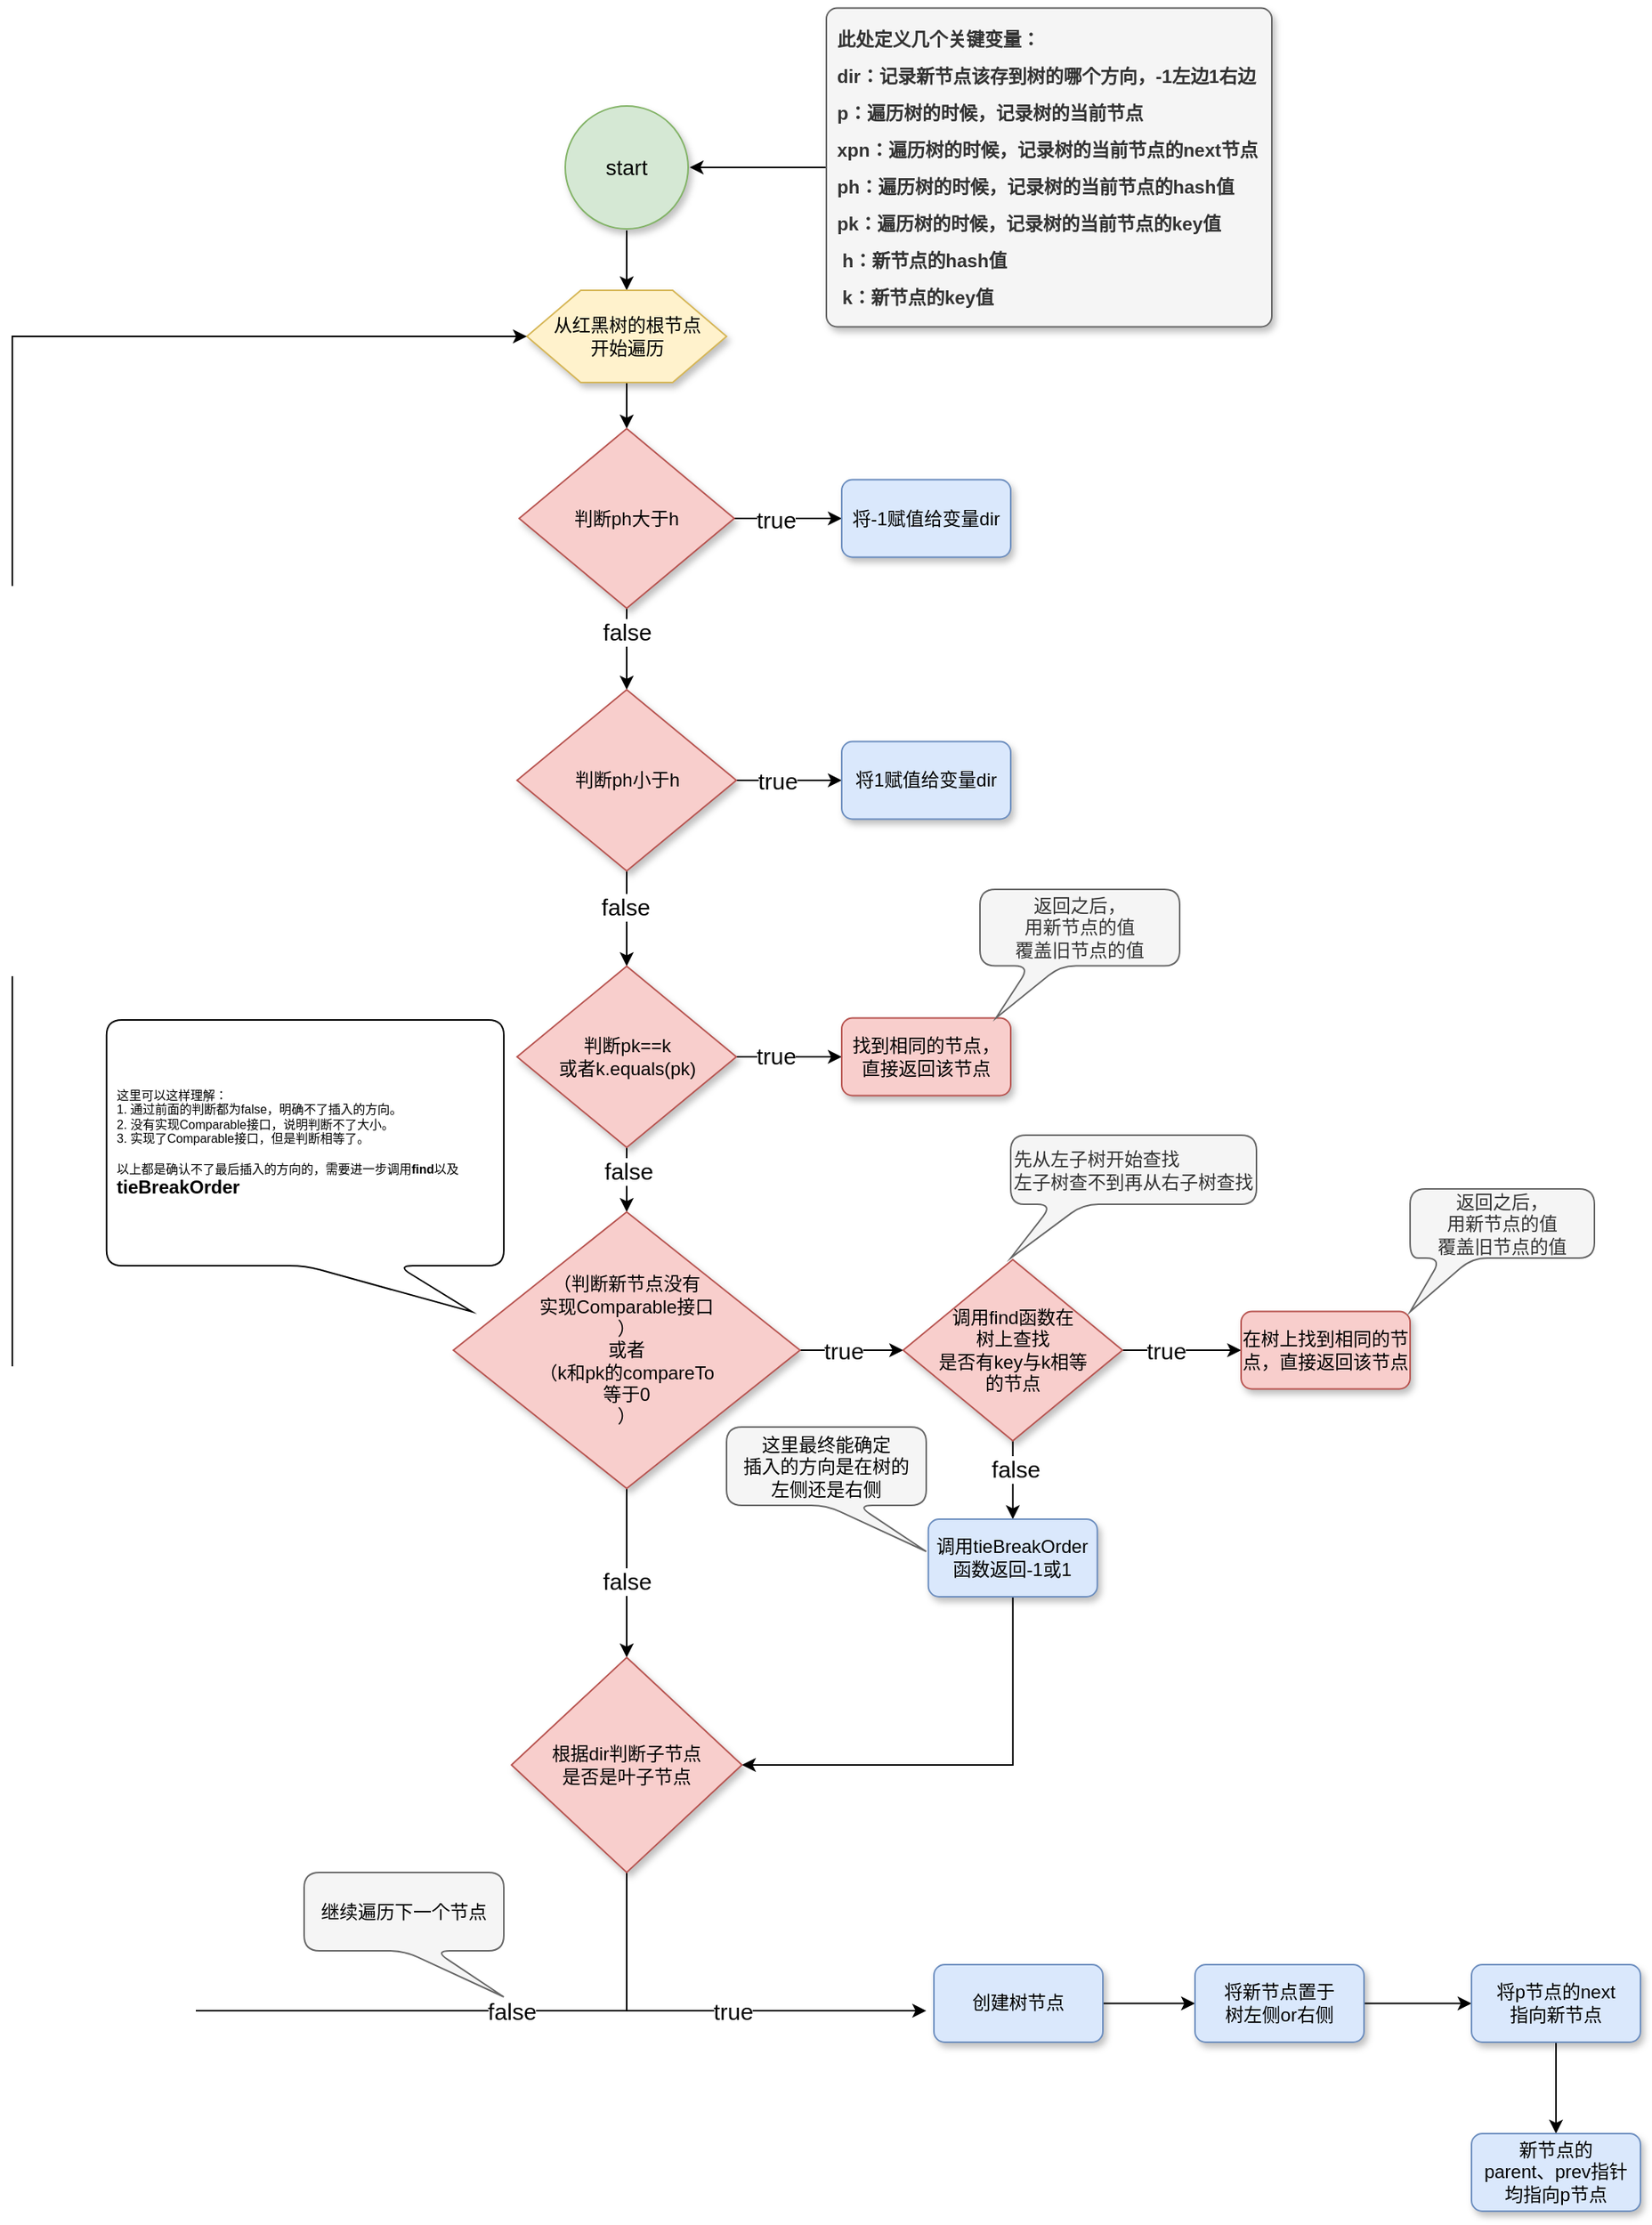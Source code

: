<mxfile version="18.1.2" type="github" pages="2">
  <diagram id="zdUhX8Ku0VIpOmGv64NR" name="第 1 页">
    <mxGraphModel dx="1422" dy="1162" grid="1" gridSize="10" guides="1" tooltips="1" connect="1" arrows="1" fold="1" page="0" pageScale="1" pageWidth="827" pageHeight="1169" background="#ffffff" math="0" shadow="0">
      <root>
        <mxCell id="0" />
        <mxCell id="1" parent="0" />
        <mxCell id="ToSzjQ9twE04Xiy9Cd_i-1" value="" style="edgeStyle=orthogonalEdgeStyle;rounded=0;orthogonalLoop=1;jettySize=auto;html=1;fontSize=12;fontColor=#000000;strokeColor=#000000;" parent="1" source="ToSzjQ9twE04Xiy9Cd_i-2" target="ToSzjQ9twE04Xiy9Cd_i-4" edge="1">
          <mxGeometry relative="1" as="geometry" />
        </mxCell>
        <mxCell id="ToSzjQ9twE04Xiy9Cd_i-2" value="start" style="strokeWidth=1;html=1;shape=mxgraph.flowchart.start_2;whiteSpace=wrap;labelBorderColor=none;strokeColor=#82b366;perimeterSpacing=1;fillColor=#d5e8d4;shadow=1;fontSize=14;" parent="1" vertex="1">
          <mxGeometry x="400" y="40" width="80" height="80" as="geometry" />
        </mxCell>
        <mxCell id="ToSzjQ9twE04Xiy9Cd_i-3" value="" style="edgeStyle=orthogonalEdgeStyle;rounded=0;orthogonalLoop=1;jettySize=auto;html=1;" parent="1" source="ToSzjQ9twE04Xiy9Cd_i-4" target="ToSzjQ9twE04Xiy9Cd_i-9" edge="1">
          <mxGeometry relative="1" as="geometry" />
        </mxCell>
        <mxCell id="ToSzjQ9twE04Xiy9Cd_i-4" value="从红黑树的根节点&lt;br&gt;开始遍历" style="verticalLabelPosition=middle;verticalAlign=middle;html=1;shape=hexagon;perimeter=hexagonPerimeter2;arcSize=6;size=0.27;shadow=1;labelBorderColor=none;fontSize=12;strokeColor=#d6b656;strokeWidth=1;labelPosition=center;align=center;fillColor=#fff2cc;" parent="1" vertex="1">
          <mxGeometry x="375" y="160" width="130" height="60" as="geometry" />
        </mxCell>
        <mxCell id="ToSzjQ9twE04Xiy9Cd_i-5" value="" style="edgeStyle=orthogonalEdgeStyle;rounded=0;orthogonalLoop=1;jettySize=auto;html=1;" parent="1" source="ToSzjQ9twE04Xiy9Cd_i-9" target="ToSzjQ9twE04Xiy9Cd_i-14" edge="1">
          <mxGeometry relative="1" as="geometry" />
        </mxCell>
        <mxCell id="ToSzjQ9twE04Xiy9Cd_i-6" value="false" style="edgeLabel;html=1;align=center;verticalAlign=middle;resizable=0;points=[];fontSize=15;" parent="ToSzjQ9twE04Xiy9Cd_i-5" vertex="1" connectable="0">
          <mxGeometry x="0.283" y="-2" relative="1" as="geometry">
            <mxPoint x="2" y="-19" as="offset" />
          </mxGeometry>
        </mxCell>
        <mxCell id="ToSzjQ9twE04Xiy9Cd_i-7" value="" style="edgeStyle=orthogonalEdgeStyle;rounded=0;orthogonalLoop=1;jettySize=auto;html=1;" parent="1" source="ToSzjQ9twE04Xiy9Cd_i-9" target="ToSzjQ9twE04Xiy9Cd_i-18" edge="1">
          <mxGeometry relative="1" as="geometry" />
        </mxCell>
        <mxCell id="ToSzjQ9twE04Xiy9Cd_i-8" value="true" style="edgeLabel;html=1;align=center;verticalAlign=middle;resizable=0;points=[];fontSize=15;" parent="ToSzjQ9twE04Xiy9Cd_i-7" vertex="1" connectable="0">
          <mxGeometry x="-0.223" y="1" relative="1" as="geometry">
            <mxPoint y="1" as="offset" />
          </mxGeometry>
        </mxCell>
        <mxCell id="ToSzjQ9twE04Xiy9Cd_i-9" value="判断ph大于h" style="strokeWidth=1;html=1;shape=mxgraph.flowchart.decision;whiteSpace=wrap;fillColor=#f8cecc;strokeColor=#b85450;shadow=1;" parent="1" vertex="1">
          <mxGeometry x="370" y="250" width="140" height="117" as="geometry" />
        </mxCell>
        <mxCell id="ToSzjQ9twE04Xiy9Cd_i-10" value="" style="edgeStyle=orthogonalEdgeStyle;rounded=0;orthogonalLoop=1;jettySize=auto;html=1;" parent="1" source="ToSzjQ9twE04Xiy9Cd_i-14" target="ToSzjQ9twE04Xiy9Cd_i-19" edge="1">
          <mxGeometry relative="1" as="geometry" />
        </mxCell>
        <mxCell id="ToSzjQ9twE04Xiy9Cd_i-11" value="true" style="edgeLabel;html=1;align=center;verticalAlign=middle;resizable=0;points=[];fontSize=15;" parent="ToSzjQ9twE04Xiy9Cd_i-10" vertex="1" connectable="0">
          <mxGeometry x="-0.247" relative="1" as="geometry">
            <mxPoint as="offset" />
          </mxGeometry>
        </mxCell>
        <mxCell id="ToSzjQ9twE04Xiy9Cd_i-12" value="" style="edgeStyle=orthogonalEdgeStyle;rounded=0;orthogonalLoop=1;jettySize=auto;html=1;" parent="1" source="ToSzjQ9twE04Xiy9Cd_i-14" target="ToSzjQ9twE04Xiy9Cd_i-24" edge="1">
          <mxGeometry relative="1" as="geometry" />
        </mxCell>
        <mxCell id="ToSzjQ9twE04Xiy9Cd_i-13" value="false" style="edgeLabel;html=1;align=center;verticalAlign=middle;resizable=0;points=[];fontSize=15;" parent="ToSzjQ9twE04Xiy9Cd_i-12" vertex="1" connectable="0">
          <mxGeometry x="-0.271" y="-1" relative="1" as="geometry">
            <mxPoint as="offset" />
          </mxGeometry>
        </mxCell>
        <mxCell id="ToSzjQ9twE04Xiy9Cd_i-14" value="判断ph小于h" style="strokeWidth=1;html=1;shape=mxgraph.flowchart.decision;whiteSpace=wrap;fillColor=#f8cecc;strokeColor=#b85450;shadow=1;" parent="1" vertex="1">
          <mxGeometry x="368.63" y="420" width="142.75" height="118" as="geometry" />
        </mxCell>
        <mxCell id="ToSzjQ9twE04Xiy9Cd_i-15" value="" style="edgeStyle=orthogonalEdgeStyle;rounded=0;orthogonalLoop=1;jettySize=auto;html=1;fontColor=#E6FFCC;" parent="1" source="ToSzjQ9twE04Xiy9Cd_i-16" target="ToSzjQ9twE04Xiy9Cd_i-2" edge="1">
          <mxGeometry relative="1" as="geometry" />
        </mxCell>
        <mxCell id="ToSzjQ9twE04Xiy9Cd_i-16" value="&lt;b style=&quot;line-height: 2&quot;&gt;&lt;span style=&quot;&quot;&gt; &lt;/span&gt;此处定义几个关键变量：&lt;br&gt;&lt;span style=&quot;&quot;&gt; &lt;/span&gt;dir：记录新节点该存到树的哪个方向，-1左边1右边&lt;br&gt;&lt;span style=&quot;&quot;&gt; p：遍历树的时候，记录树的当前节点&lt;br&gt;&lt;/span&gt;&lt;b style=&quot;line-height: 2;&quot;&gt;xpn：&lt;/b&gt;&lt;b style=&quot;line-height: 2;&quot;&gt;遍历树的时候，记录树的当前节点的next节点&lt;/b&gt;&lt;span style=&quot;&quot;&gt;&lt;br&gt; &lt;/span&gt;ph：遍历树的时候，记录树的当前节点的hash值&lt;br&gt;&lt;span style=&quot;&quot;&gt; &lt;/span&gt;pk：遍历树的时候，记录树的当前节点的key值&lt;br&gt;&amp;nbsp;h：新节点的hash值&lt;br&gt;&amp;nbsp;k：新节点的key值&lt;br&gt;&lt;/b&gt;" style="rounded=1;whiteSpace=wrap;html=1;absoluteArcSize=1;arcSize=14;strokeWidth=1;fillColor=#f5f5f5;strokeColor=#666666;shadow=1;fontColor=#333333;align=left;spacingTop=0;spacingRight=3;spacingLeft=5;" parent="1" vertex="1">
          <mxGeometry x="570" y="-23.75" width="290" height="207.5" as="geometry" />
        </mxCell>
        <mxCell id="ToSzjQ9twE04Xiy9Cd_i-18" value="将-1赋值给变量dir" style="rounded=1;whiteSpace=wrap;html=1;absoluteArcSize=1;arcSize=14;strokeWidth=1;fillColor=#dae8fc;strokeColor=#6c8ebf;shadow=1;" parent="1" vertex="1">
          <mxGeometry x="580" y="283.25" width="110" height="50.5" as="geometry" />
        </mxCell>
        <mxCell id="ToSzjQ9twE04Xiy9Cd_i-19" value="将1赋值给变量dir" style="rounded=1;whiteSpace=wrap;html=1;absoluteArcSize=1;arcSize=14;strokeWidth=1;fillColor=#dae8fc;strokeColor=#6c8ebf;shadow=1;" parent="1" vertex="1">
          <mxGeometry x="580" y="453.75" width="110" height="50.5" as="geometry" />
        </mxCell>
        <mxCell id="ToSzjQ9twE04Xiy9Cd_i-20" value="" style="edgeStyle=orthogonalEdgeStyle;rounded=0;orthogonalLoop=1;jettySize=auto;html=1;" parent="1" source="ToSzjQ9twE04Xiy9Cd_i-24" target="ToSzjQ9twE04Xiy9Cd_i-25" edge="1">
          <mxGeometry relative="1" as="geometry" />
        </mxCell>
        <mxCell id="ToSzjQ9twE04Xiy9Cd_i-21" value="true" style="edgeLabel;html=1;align=center;verticalAlign=middle;resizable=0;points=[];fontSize=15;" parent="ToSzjQ9twE04Xiy9Cd_i-20" vertex="1" connectable="0">
          <mxGeometry x="-0.265" y="1" relative="1" as="geometry">
            <mxPoint as="offset" />
          </mxGeometry>
        </mxCell>
        <mxCell id="ToSzjQ9twE04Xiy9Cd_i-22" value="" style="edgeStyle=orthogonalEdgeStyle;rounded=0;orthogonalLoop=1;jettySize=auto;html=1;" parent="1" source="ToSzjQ9twE04Xiy9Cd_i-24" edge="1">
          <mxGeometry relative="1" as="geometry">
            <mxPoint x="440.005" y="760" as="targetPoint" />
          </mxGeometry>
        </mxCell>
        <mxCell id="ToSzjQ9twE04Xiy9Cd_i-23" value="false" style="edgeLabel;html=1;align=center;verticalAlign=middle;resizable=0;points=[];fontSize=15;" parent="ToSzjQ9twE04Xiy9Cd_i-22" vertex="1" connectable="0">
          <mxGeometry x="-0.314" y="1" relative="1" as="geometry">
            <mxPoint as="offset" />
          </mxGeometry>
        </mxCell>
        <mxCell id="ToSzjQ9twE04Xiy9Cd_i-24" value="判断pk==k&lt;br&gt;或者k.equals(pk)" style="strokeWidth=1;html=1;shape=mxgraph.flowchart.decision;whiteSpace=wrap;fillColor=#f8cecc;strokeColor=#b85450;shadow=1;" parent="1" vertex="1">
          <mxGeometry x="368.63" y="600" width="142.75" height="118" as="geometry" />
        </mxCell>
        <mxCell id="ToSzjQ9twE04Xiy9Cd_i-25" value="找到相同的节点，&lt;br&gt;直接返回该节点" style="rounded=1;whiteSpace=wrap;html=1;absoluteArcSize=1;arcSize=14;strokeWidth=1;fillColor=#f8cecc;strokeColor=#b85450;shadow=1;" parent="1" vertex="1">
          <mxGeometry x="580" y="633.75" width="110" height="50.5" as="geometry" />
        </mxCell>
        <mxCell id="ToSzjQ9twE04Xiy9Cd_i-26" value="" style="edgeStyle=orthogonalEdgeStyle;rounded=0;orthogonalLoop=1;jettySize=auto;html=1;" parent="1" source="ToSzjQ9twE04Xiy9Cd_i-28" edge="1">
          <mxGeometry relative="1" as="geometry">
            <mxPoint x="620" y="850.034" as="targetPoint" />
          </mxGeometry>
        </mxCell>
        <mxCell id="ToSzjQ9twE04Xiy9Cd_i-27" value="true" style="edgeLabel;html=1;align=center;verticalAlign=middle;resizable=0;points=[];fontSize=15;" parent="ToSzjQ9twE04Xiy9Cd_i-26" vertex="1" connectable="0">
          <mxGeometry x="-0.31" y="-1" relative="1" as="geometry">
            <mxPoint x="4" y="-1" as="offset" />
          </mxGeometry>
        </mxCell>
        <mxCell id="ToSzjQ9twE04Xiy9Cd_i-42" style="edgeStyle=orthogonalEdgeStyle;rounded=0;orthogonalLoop=1;jettySize=auto;html=1;exitX=0.5;exitY=1;exitDx=0;exitDy=0;exitPerimeter=0;entryX=0.5;entryY=0;entryDx=0;entryDy=0;entryPerimeter=0;" parent="1" source="ToSzjQ9twE04Xiy9Cd_i-28" target="ToSzjQ9twE04Xiy9Cd_i-41" edge="1">
          <mxGeometry relative="1" as="geometry" />
        </mxCell>
        <mxCell id="ToSzjQ9twE04Xiy9Cd_i-28" value="（判断新节点没有&lt;br&gt;实现Comparable接口&lt;br&gt;）&lt;br&gt;或者&lt;br&gt;（k和pk的compareTo&lt;br&gt;等于0&lt;br&gt;）" style="strokeWidth=1;html=1;shape=mxgraph.flowchart.decision;whiteSpace=wrap;fillColor=#f8cecc;strokeColor=#b85450;shadow=1;" parent="1" vertex="1">
          <mxGeometry x="327.16" y="760" width="225.68" height="180" as="geometry" />
        </mxCell>
        <mxCell id="ToSzjQ9twE04Xiy9Cd_i-29" value="" style="edgeStyle=orthogonalEdgeStyle;rounded=0;orthogonalLoop=1;jettySize=auto;html=1;" parent="1" source="ToSzjQ9twE04Xiy9Cd_i-33" target="ToSzjQ9twE04Xiy9Cd_i-34" edge="1">
          <mxGeometry relative="1" as="geometry">
            <Array as="points">
              <mxPoint x="790" y="850" />
              <mxPoint x="790" y="850" />
            </Array>
          </mxGeometry>
        </mxCell>
        <mxCell id="ToSzjQ9twE04Xiy9Cd_i-30" value="&lt;font style=&quot;font-size: 15px;&quot;&gt;true&lt;/font&gt;" style="edgeLabel;html=1;align=center;verticalAlign=middle;resizable=0;points=[];" parent="ToSzjQ9twE04Xiy9Cd_i-29" vertex="1" connectable="0">
          <mxGeometry x="-0.289" y="1" relative="1" as="geometry">
            <mxPoint y="1" as="offset" />
          </mxGeometry>
        </mxCell>
        <mxCell id="ToSzjQ9twE04Xiy9Cd_i-31" value="" style="edgeStyle=orthogonalEdgeStyle;rounded=0;orthogonalLoop=1;jettySize=auto;html=1;" parent="1" source="ToSzjQ9twE04Xiy9Cd_i-33" target="ToSzjQ9twE04Xiy9Cd_i-35" edge="1">
          <mxGeometry relative="1" as="geometry" />
        </mxCell>
        <mxCell id="ToSzjQ9twE04Xiy9Cd_i-32" value="&lt;font style=&quot;font-size: 15px;&quot;&gt;false&lt;/font&gt;" style="edgeLabel;html=1;align=center;verticalAlign=middle;resizable=0;points=[];" parent="ToSzjQ9twE04Xiy9Cd_i-31" vertex="1" connectable="0">
          <mxGeometry x="-0.319" y="1" relative="1" as="geometry">
            <mxPoint as="offset" />
          </mxGeometry>
        </mxCell>
        <mxCell id="ToSzjQ9twE04Xiy9Cd_i-33" value="调用find函数在&lt;br&gt;树上查找&lt;br&gt;是否有key与k相等&lt;br&gt;的节点" style="strokeWidth=1;html=1;shape=mxgraph.flowchart.decision;whiteSpace=wrap;fillColor=#f8cecc;strokeColor=#b85450;shadow=1;" parent="1" vertex="1">
          <mxGeometry x="620" y="791" width="142.75" height="118" as="geometry" />
        </mxCell>
        <mxCell id="ToSzjQ9twE04Xiy9Cd_i-34" value="在树上找到相同的节点，直接返回该节点" style="rounded=1;whiteSpace=wrap;html=1;absoluteArcSize=1;arcSize=14;strokeWidth=1;fillColor=#f8cecc;strokeColor=#b85450;shadow=1;" parent="1" vertex="1">
          <mxGeometry x="840" y="824.75" width="110" height="50.5" as="geometry" />
        </mxCell>
        <mxCell id="ToSzjQ9twE04Xiy9Cd_i-43" style="edgeStyle=orthogonalEdgeStyle;rounded=0;orthogonalLoop=1;jettySize=auto;html=1;exitX=0.5;exitY=1;exitDx=0;exitDy=0;entryX=1;entryY=0.5;entryDx=0;entryDy=0;entryPerimeter=0;" parent="1" source="ToSzjQ9twE04Xiy9Cd_i-35" target="ToSzjQ9twE04Xiy9Cd_i-41" edge="1">
          <mxGeometry relative="1" as="geometry" />
        </mxCell>
        <mxCell id="ToSzjQ9twE04Xiy9Cd_i-35" value="调用tieBreakOrder函数返回-1或1" style="rounded=1;whiteSpace=wrap;html=1;absoluteArcSize=1;arcSize=14;strokeWidth=1;fillColor=#dae8fc;strokeColor=#6c8ebf;shadow=1;" parent="1" vertex="1">
          <mxGeometry x="636.38" y="960" width="110" height="50.5" as="geometry" />
        </mxCell>
        <mxCell id="ToSzjQ9twE04Xiy9Cd_i-36" value="&lt;span style=&quot;color: rgb(0, 0, 0);&quot;&gt;这里最终能确定&lt;/span&gt;&lt;br style=&quot;color: rgb(0, 0, 0);&quot;&gt;&lt;span style=&quot;color: rgb(0, 0, 0);&quot;&gt;插入的方向是在树的&lt;/span&gt;&lt;br style=&quot;color: rgb(0, 0, 0);&quot;&gt;&lt;span style=&quot;color: rgb(0, 0, 0);&quot;&gt;左侧还是右侧&lt;/span&gt;" style="shape=callout;whiteSpace=wrap;html=1;perimeter=calloutPerimeter;position2=1;fillColor=#f5f5f5;fontColor=#333333;strokeColor=#666666;rounded=1;" parent="1" vertex="1">
          <mxGeometry x="505" y="900" width="130" height="81" as="geometry" />
        </mxCell>
        <mxCell id="ToSzjQ9twE04Xiy9Cd_i-37" value="&lt;span style=&quot;&quot;&gt;返回之后，&lt;/span&gt;&lt;br style=&quot;&quot;&gt;&lt;span style=&quot;&quot;&gt;用新节点的值&lt;/span&gt;&lt;br style=&quot;&quot;&gt;&lt;span style=&quot;&quot;&gt;覆盖旧节点的值&lt;/span&gt;" style="shape=callout;whiteSpace=wrap;html=1;perimeter=calloutPerimeter;position2=0.08;fillColor=#f5f5f5;fontColor=#333333;strokeColor=#666666;size=34;position=0.25;rounded=1;" parent="1" vertex="1">
          <mxGeometry x="670" y="550" width="130" height="83.75" as="geometry" />
        </mxCell>
        <mxCell id="ToSzjQ9twE04Xiy9Cd_i-38" value="&lt;span style=&quot;&quot;&gt;返回之后，&lt;/span&gt;&lt;br style=&quot;&quot;&gt;&lt;span style=&quot;&quot;&gt;用新节点的值&lt;/span&gt;&lt;br style=&quot;&quot;&gt;&lt;span style=&quot;&quot;&gt;覆盖旧节点的值&lt;/span&gt;" style="shape=callout;whiteSpace=wrap;html=1;perimeter=calloutPerimeter;size=35;position=0.17;position2=0;fillColor=#f5f5f5;fontColor=#333333;strokeColor=#666666;rounded=1;" parent="1" vertex="1">
          <mxGeometry x="950" y="745" width="120" height="80" as="geometry" />
        </mxCell>
        <mxCell id="ToSzjQ9twE04Xiy9Cd_i-39" value="这里可以这样理解：&lt;br&gt;1. 通过前面的判断都为false，明确不了插入的方向。&lt;br&gt;2.&amp;nbsp;没有实现Comparable接口，说明判断不了大小。&lt;br&gt;3.&amp;nbsp;实现了Comparable接口，但是判断相等了。&lt;br&gt;&lt;br&gt;以上都是确认不了最后插入的方向的，需要进一步调用&lt;b&gt;find&lt;/b&gt;以及&lt;span style=&quot;font-size: 12px; text-align: center;&quot;&gt;&lt;b&gt;tieBreakOrder&lt;/b&gt;&lt;/span&gt;" style="shape=callout;whiteSpace=wrap;perimeter=calloutPerimeter;rounded=1;position2=0.92;base=60;fontSize=8;align=left;html=1;spacingLeft=5;" parent="1" vertex="1">
          <mxGeometry x="101.37" y="635" width="258.63" height="190" as="geometry" />
        </mxCell>
        <mxCell id="ToSzjQ9twE04Xiy9Cd_i-40" value="先从左子树开始查找&lt;br&gt;左子树查不到再从右子树查找" style="shape=callout;whiteSpace=wrap;html=1;perimeter=calloutPerimeter;size=35;position=0.17;position2=0;fillColor=#f5f5f5;fontColor=#333333;strokeColor=#666666;rounded=1;align=left;" parent="1" vertex="1">
          <mxGeometry x="690" y="710" width="160" height="80" as="geometry" />
        </mxCell>
        <mxCell id="ToSzjQ9twE04Xiy9Cd_i-47" style="edgeStyle=orthogonalEdgeStyle;rounded=0;orthogonalLoop=1;jettySize=auto;html=1;exitX=0.5;exitY=1;exitDx=0;exitDy=0;exitPerimeter=0;entryX=0;entryY=0.5;entryDx=0;entryDy=0;" parent="1" source="ToSzjQ9twE04Xiy9Cd_i-41" target="ToSzjQ9twE04Xiy9Cd_i-4" edge="1">
          <mxGeometry relative="1" as="geometry">
            <Array as="points">
              <mxPoint x="440" y="1280" />
              <mxPoint x="40" y="1280" />
              <mxPoint x="40" y="190" />
            </Array>
          </mxGeometry>
        </mxCell>
        <mxCell id="ToSzjQ9twE04Xiy9Cd_i-48" value="&lt;font style=&quot;font-size: 15px;&quot;&gt;false&lt;/font&gt;" style="edgeLabel;html=1;align=center;verticalAlign=middle;resizable=0;points=[];" parent="ToSzjQ9twE04Xiy9Cd_i-47" vertex="1" connectable="0">
          <mxGeometry x="-0.89" y="-4" relative="1" as="geometry">
            <mxPoint x="-60" y="4" as="offset" />
          </mxGeometry>
        </mxCell>
        <mxCell id="ToSzjQ9twE04Xiy9Cd_i-52" style="edgeStyle=orthogonalEdgeStyle;rounded=0;orthogonalLoop=1;jettySize=auto;html=1;exitX=0.5;exitY=1;exitDx=0;exitDy=0;exitPerimeter=0;" parent="1" source="ToSzjQ9twE04Xiy9Cd_i-41" edge="1">
          <mxGeometry relative="1" as="geometry">
            <mxPoint x="635" y="1280" as="targetPoint" />
            <Array as="points">
              <mxPoint x="440" y="1280" />
              <mxPoint x="600" y="1280" />
            </Array>
          </mxGeometry>
        </mxCell>
        <mxCell id="ToSzjQ9twE04Xiy9Cd_i-54" value="&lt;font style=&quot;font-size: 15px;&quot;&gt;true&lt;/font&gt;" style="edgeLabel;html=1;align=center;verticalAlign=middle;resizable=0;points=[];" parent="ToSzjQ9twE04Xiy9Cd_i-52" vertex="1" connectable="0">
          <mxGeometry x="0.054" y="-3" relative="1" as="geometry">
            <mxPoint x="9" y="-3" as="offset" />
          </mxGeometry>
        </mxCell>
        <mxCell id="ToSzjQ9twE04Xiy9Cd_i-41" value="根据dir判断子节点&lt;br&gt;是否是叶子节点" style="strokeWidth=1;html=1;shape=mxgraph.flowchart.decision;whiteSpace=wrap;fillColor=#f8cecc;strokeColor=#b85450;shadow=1;" parent="1" vertex="1">
          <mxGeometry x="365" y="1050" width="150.01" height="140" as="geometry" />
        </mxCell>
        <mxCell id="ToSzjQ9twE04Xiy9Cd_i-49" value="&lt;font color=&quot;#000000&quot;&gt;继续遍历下一个节点&lt;/font&gt;" style="shape=callout;whiteSpace=wrap;html=1;perimeter=calloutPerimeter;position2=1;fillColor=#f5f5f5;fontColor=#333333;strokeColor=#666666;rounded=1;" parent="1" vertex="1">
          <mxGeometry x="230" y="1190" width="130" height="81" as="geometry" />
        </mxCell>
        <mxCell id="ToSzjQ9twE04Xiy9Cd_i-63" value="" style="edgeStyle=orthogonalEdgeStyle;rounded=0;orthogonalLoop=1;jettySize=auto;html=1;fontSize=15;" parent="1" source="ToSzjQ9twE04Xiy9Cd_i-53" target="ToSzjQ9twE04Xiy9Cd_i-62" edge="1">
          <mxGeometry relative="1" as="geometry" />
        </mxCell>
        <mxCell id="ToSzjQ9twE04Xiy9Cd_i-53" value="创建树节点" style="rounded=1;whiteSpace=wrap;html=1;absoluteArcSize=1;arcSize=14;strokeWidth=1;fillColor=#dae8fc;strokeColor=#6c8ebf;shadow=1;" parent="1" vertex="1">
          <mxGeometry x="640" y="1250" width="110" height="50.5" as="geometry" />
        </mxCell>
        <mxCell id="ToSzjQ9twE04Xiy9Cd_i-55" value="&lt;font style=&quot;font-size: 15px;&quot;&gt;false&lt;/font&gt;" style="edgeLabel;html=1;align=center;verticalAlign=middle;resizable=0;points=[];" parent="1" vertex="1" connectable="0">
          <mxGeometry x="440.009" y="1000" as="geometry" />
        </mxCell>
        <mxCell id="ToSzjQ9twE04Xiy9Cd_i-65" value="" style="edgeStyle=orthogonalEdgeStyle;rounded=0;orthogonalLoop=1;jettySize=auto;html=1;fontSize=15;" parent="1" source="ToSzjQ9twE04Xiy9Cd_i-62" target="ToSzjQ9twE04Xiy9Cd_i-64" edge="1">
          <mxGeometry relative="1" as="geometry" />
        </mxCell>
        <mxCell id="ToSzjQ9twE04Xiy9Cd_i-62" value="将新节点置于&lt;br&gt;树左侧or右侧" style="rounded=1;whiteSpace=wrap;html=1;absoluteArcSize=1;arcSize=14;strokeWidth=1;fillColor=#dae8fc;strokeColor=#6c8ebf;shadow=1;" parent="1" vertex="1">
          <mxGeometry x="810" y="1250" width="110" height="50.5" as="geometry" />
        </mxCell>
        <mxCell id="ToSzjQ9twE04Xiy9Cd_i-67" value="" style="edgeStyle=orthogonalEdgeStyle;rounded=0;orthogonalLoop=1;jettySize=auto;html=1;fontSize=15;" parent="1" source="ToSzjQ9twE04Xiy9Cd_i-64" target="ToSzjQ9twE04Xiy9Cd_i-66" edge="1">
          <mxGeometry relative="1" as="geometry" />
        </mxCell>
        <mxCell id="ToSzjQ9twE04Xiy9Cd_i-64" value="将p节点的next&lt;br&gt;指向新节点" style="rounded=1;whiteSpace=wrap;html=1;absoluteArcSize=1;arcSize=14;strokeWidth=1;fillColor=#dae8fc;strokeColor=#6c8ebf;shadow=1;" parent="1" vertex="1">
          <mxGeometry x="990" y="1250" width="110" height="50.5" as="geometry" />
        </mxCell>
        <mxCell id="ToSzjQ9twE04Xiy9Cd_i-66" value="新节点的&lt;br&gt;parent、prev指针&lt;br&gt;均指向p节点" style="rounded=1;whiteSpace=wrap;html=1;absoluteArcSize=1;arcSize=14;strokeWidth=1;fillColor=#dae8fc;strokeColor=#6c8ebf;shadow=1;" parent="1" vertex="1">
          <mxGeometry x="990" y="1360" width="110" height="50.5" as="geometry" />
        </mxCell>
      </root>
    </mxGraphModel>
  </diagram>
  <diagram id="8IX0xICDOeVCng08NkD_" name="第 2 页">
    <mxGraphModel dx="1422" dy="1162" grid="1" gridSize="10" guides="1" tooltips="1" connect="1" arrows="1" fold="1" page="0" pageScale="1" pageWidth="827" pageHeight="1169" math="0" shadow="0">
      <root>
        <mxCell id="0" />
        <mxCell id="1" parent="0" />
        <mxCell id="V16MB8dDkld8faZFpFHW-2" value="" style="edgeStyle=orthogonalEdgeStyle;rounded=0;orthogonalLoop=1;jettySize=auto;html=1;" edge="1" parent="1" source="8QUyuR0opw-kdZgjMK2--1">
          <mxGeometry relative="1" as="geometry">
            <mxPoint x="505" y="200" as="targetPoint" />
          </mxGeometry>
        </mxCell>
        <mxCell id="8QUyuR0opw-kdZgjMK2--1" value="遍历双向链表" style="verticalLabelPosition=middle;verticalAlign=middle;html=1;shape=hexagon;perimeter=hexagonPerimeter2;arcSize=6;size=0.27;shadow=1;labelBorderColor=none;fontSize=12;strokeColor=#d6b656;strokeWidth=1;labelPosition=center;align=center;fillColor=#fff2cc;" vertex="1" parent="1">
          <mxGeometry x="440" y="80" width="130" height="60" as="geometry" />
        </mxCell>
        <mxCell id="AUt5_7fp4ncVTTA5tlyv-1" value="start" style="strokeWidth=1;html=1;shape=mxgraph.flowchart.start_2;whiteSpace=wrap;labelBorderColor=none;strokeColor=#82b366;perimeterSpacing=1;fillColor=#d5e8d4;shadow=1;fontSize=14;" vertex="1" parent="1">
          <mxGeometry x="465" y="-70" width="80" height="80" as="geometry" />
        </mxCell>
        <mxCell id="AUt5_7fp4ncVTTA5tlyv-4" value="" style="edgeStyle=orthogonalEdgeStyle;rounded=0;orthogonalLoop=1;jettySize=auto;html=1;" edge="1" parent="1" target="8QUyuR0opw-kdZgjMK2--1">
          <mxGeometry relative="1" as="geometry">
            <mxPoint x="505" y="10" as="sourcePoint" />
          </mxGeometry>
        </mxCell>
        <mxCell id="s_JHCzR4iVOTsm7spZ2R-1" value="" style="edgeStyle=orthogonalEdgeStyle;rounded=0;orthogonalLoop=1;jettySize=auto;html=1;" edge="1" parent="1" source="l4fTg1E8nHqioUrn_UJD-1" target="l4fTg1E8nHqioUrn_UJD-2">
          <mxGeometry relative="1" as="geometry">
            <Array as="points">
              <mxPoint x="600" y="259" />
              <mxPoint x="600" y="259" />
            </Array>
          </mxGeometry>
        </mxCell>
        <mxCell id="XfUMqNSp-pS8bQQtBo7P-3" value="" style="edgeStyle=orthogonalEdgeStyle;rounded=0;orthogonalLoop=1;jettySize=auto;html=1;" edge="1" parent="1" source="l4fTg1E8nHqioUrn_UJD-1" target="XfUMqNSp-pS8bQQtBo7P-2">
          <mxGeometry relative="1" as="geometry" />
        </mxCell>
        <mxCell id="l4fTg1E8nHqioUrn_UJD-1" value="红黑树的&lt;br&gt;root节点为空？" style="strokeWidth=1;html=1;shape=mxgraph.flowchart.decision;whiteSpace=wrap;fillColor=#f8cecc;strokeColor=#b85450;shadow=1;" vertex="1" parent="1">
          <mxGeometry x="435" y="200" width="140" height="117" as="geometry" />
        </mxCell>
        <mxCell id="XfUMqNSp-pS8bQQtBo7P-7" style="edgeStyle=orthogonalEdgeStyle;rounded=0;orthogonalLoop=1;jettySize=auto;html=1;exitX=1;exitY=0.5;exitDx=0;exitDy=0;entryX=1;entryY=0.5;entryDx=0;entryDy=0;" edge="1" parent="1" source="l4fTg1E8nHqioUrn_UJD-2" target="8QUyuR0opw-kdZgjMK2--1">
          <mxGeometry relative="1" as="geometry">
            <Array as="points">
              <mxPoint x="880" y="259" />
              <mxPoint x="880" y="110" />
            </Array>
          </mxGeometry>
        </mxCell>
        <mxCell id="l4fTg1E8nHqioUrn_UJD-2" value="初始化root节点" style="rounded=1;whiteSpace=wrap;html=1;absoluteArcSize=1;arcSize=14;strokeWidth=1;fillColor=#dae8fc;strokeColor=#6c8ebf;shadow=1;" vertex="1" parent="1">
          <mxGeometry x="650" y="233.5" width="110" height="50" as="geometry" />
        </mxCell>
        <mxCell id="LF_rM7iiAP3z61eL3DeO-1" value="&lt;b style=&quot;line-height: 2&quot;&gt;&lt;span style=&quot;&quot;&gt; &lt;/span&gt;此处定义几个关键变量：&lt;br&gt;X：遍历双链表时用来表示当前节点&lt;br&gt;P：遍历红黑树时用来表示当前节点&lt;br&gt;dir：用来记录双链表的节点应该插到红黑树的什么方向，-1左侧 1右侧&lt;br&gt;&lt;/b&gt;" style="rounded=1;whiteSpace=wrap;html=1;absoluteArcSize=1;arcSize=14;strokeWidth=1;fillColor=#f5f5f5;strokeColor=#666666;shadow=1;fontColor=#333333;align=left;spacingTop=0;spacingRight=3;spacingLeft=5;" vertex="1" parent="1">
          <mxGeometry x="640" y="-105" width="210" height="150" as="geometry" />
        </mxCell>
        <mxCell id="vfVzHcRrd4xRn05cb-74-1" value="true" style="edgeLabel;html=1;align=center;verticalAlign=middle;resizable=0;points=[];fontSize=15;" vertex="1" connectable="0" parent="1">
          <mxGeometry x="528" y="296" as="geometry">
            <mxPoint x="75" y="-39" as="offset" />
          </mxGeometry>
        </mxCell>
        <mxCell id="XfUMqNSp-pS8bQQtBo7P-1" value="① root为黑色&lt;br&gt;②&amp;nbsp;父节点为空" style="shape=callout;whiteSpace=wrap;html=1;perimeter=calloutPerimeter;position2=0.08;fillColor=#f5f5f5;fontColor=#333333;strokeColor=#666666;size=34;position=0.25;rounded=1;" vertex="1" parent="1">
          <mxGeometry x="710" y="149.75" width="130" height="83.75" as="geometry" />
        </mxCell>
        <mxCell id="XfUMqNSp-pS8bQQtBo7P-9" value="" style="edgeStyle=orthogonalEdgeStyle;rounded=0;orthogonalLoop=1;jettySize=auto;html=1;" edge="1" parent="1" source="XfUMqNSp-pS8bQQtBo7P-2" target="XfUMqNSp-pS8bQQtBo7P-8">
          <mxGeometry relative="1" as="geometry" />
        </mxCell>
        <mxCell id="XfUMqNSp-pS8bQQtBo7P-2" value="从root节点开始遍历&lt;br&gt;红黑树" style="verticalLabelPosition=middle;verticalAlign=middle;html=1;shape=hexagon;perimeter=hexagonPerimeter2;arcSize=6;size=0.27;shadow=1;labelBorderColor=none;fontSize=12;strokeColor=#d6b656;strokeWidth=1;labelPosition=center;align=center;fillColor=#fff2cc;" vertex="1" parent="1">
          <mxGeometry x="435" y="398" width="140" height="60" as="geometry" />
        </mxCell>
        <mxCell id="XfUMqNSp-pS8bQQtBo7P-4" value="false" style="edgeLabel;html=1;align=center;verticalAlign=middle;resizable=0;points=[];fontSize=15;" vertex="1" connectable="0" parent="1">
          <mxGeometry x="430" y="398" as="geometry">
            <mxPoint x="75" y="-39" as="offset" />
          </mxGeometry>
        </mxCell>
        <mxCell id="XfUMqNSp-pS8bQQtBo7P-5" value="为了定位&lt;b&gt;X&lt;/b&gt;节点&lt;br&gt;应插到红黑树的什么位置" style="shape=callout;whiteSpace=wrap;html=1;perimeter=calloutPerimeter;position2=0.92;fillColor=#f5f5f5;fontColor=#333333;strokeColor=#666666;size=34;position=0.46;rounded=1;base=40;" vertex="1" parent="1">
          <mxGeometry x="320" y="330" width="140" height="83.75" as="geometry" />
        </mxCell>
        <mxCell id="_92k-g-UB1QdcxpgBvdA-2" value="" style="edgeStyle=orthogonalEdgeStyle;rounded=0;orthogonalLoop=1;jettySize=auto;html=1;" edge="1" parent="1" source="XfUMqNSp-pS8bQQtBo7P-8" target="_92k-g-UB1QdcxpgBvdA-1">
          <mxGeometry relative="1" as="geometry" />
        </mxCell>
        <mxCell id="_92k-g-UB1QdcxpgBvdA-6" value="" style="edgeStyle=orthogonalEdgeStyle;rounded=0;orthogonalLoop=1;jettySize=auto;html=1;" edge="1" parent="1" source="XfUMqNSp-pS8bQQtBo7P-8" target="_92k-g-UB1QdcxpgBvdA-5">
          <mxGeometry relative="1" as="geometry" />
        </mxCell>
        <mxCell id="XfUMqNSp-pS8bQQtBo7P-8" value="&lt;b&gt;P&lt;/b&gt;的hash大于&lt;br&gt;&lt;b&gt;X&lt;/b&gt;的hash" style="strokeWidth=1;html=1;shape=mxgraph.flowchart.decision;whiteSpace=wrap;fillColor=#f8cecc;strokeColor=#b85450;shadow=1;" vertex="1" parent="1">
          <mxGeometry x="435" y="520" width="140" height="117" as="geometry" />
        </mxCell>
        <mxCell id="u2nyA11PK9-M45zMJX91-9" style="edgeStyle=orthogonalEdgeStyle;rounded=0;orthogonalLoop=1;jettySize=auto;html=1;exitX=1;exitY=0.5;exitDx=0;exitDy=0;" edge="1" parent="1" source="_92k-g-UB1QdcxpgBvdA-1">
          <mxGeometry relative="1" as="geometry">
            <mxPoint x="920" y="760" as="targetPoint" />
          </mxGeometry>
        </mxCell>
        <mxCell id="_92k-g-UB1QdcxpgBvdA-1" value="将 -1 赋值给变量dir" style="rounded=1;whiteSpace=wrap;html=1;absoluteArcSize=1;arcSize=14;strokeWidth=1;fillColor=#dae8fc;strokeColor=#6c8ebf;shadow=1;" vertex="1" parent="1">
          <mxGeometry x="640" y="553.25" width="110" height="50.5" as="geometry" />
        </mxCell>
        <mxCell id="_92k-g-UB1QdcxpgBvdA-3" value="true" style="edgeLabel;html=1;align=center;verticalAlign=middle;resizable=0;points=[];fontSize=15;" vertex="1" connectable="0" parent="1">
          <mxGeometry x="528" y="616" as="geometry">
            <mxPoint x="75" y="-39" as="offset" />
          </mxGeometry>
        </mxCell>
        <mxCell id="_92k-g-UB1QdcxpgBvdA-9" value="" style="edgeStyle=orthogonalEdgeStyle;rounded=0;orthogonalLoop=1;jettySize=auto;html=1;" edge="1" parent="1" source="_92k-g-UB1QdcxpgBvdA-5" target="_92k-g-UB1QdcxpgBvdA-8">
          <mxGeometry relative="1" as="geometry" />
        </mxCell>
        <mxCell id="C9PF1MDUCBnescyi0RLy-2" value="" style="edgeStyle=orthogonalEdgeStyle;rounded=0;orthogonalLoop=1;jettySize=auto;html=1;" edge="1" parent="1" source="_92k-g-UB1QdcxpgBvdA-5" target="C9PF1MDUCBnescyi0RLy-1">
          <mxGeometry relative="1" as="geometry" />
        </mxCell>
        <mxCell id="_92k-g-UB1QdcxpgBvdA-5" value="&lt;b&gt;P&lt;/b&gt;的hash小于&lt;br&gt;&lt;b&gt;X&lt;/b&gt;的hash" style="strokeWidth=1;html=1;shape=mxgraph.flowchart.decision;whiteSpace=wrap;fillColor=#f8cecc;strokeColor=#b85450;shadow=1;" vertex="1" parent="1">
          <mxGeometry x="435" y="700" width="140" height="117" as="geometry" />
        </mxCell>
        <mxCell id="_92k-g-UB1QdcxpgBvdA-7" value="false" style="edgeLabel;html=1;align=center;verticalAlign=middle;resizable=0;points=[];fontSize=15;" vertex="1" connectable="0" parent="1">
          <mxGeometry x="430" y="700" as="geometry">
            <mxPoint x="75" y="-39" as="offset" />
          </mxGeometry>
        </mxCell>
        <mxCell id="u2nyA11PK9-M45zMJX91-6" style="edgeStyle=orthogonalEdgeStyle;rounded=0;orthogonalLoop=1;jettySize=auto;html=1;exitX=1;exitY=0.5;exitDx=0;exitDy=0;entryX=1;entryY=0.5;entryDx=0;entryDy=0;entryPerimeter=0;" edge="1" parent="1" source="_92k-g-UB1QdcxpgBvdA-8" target="u2nyA11PK9-M45zMJX91-4">
          <mxGeometry relative="1" as="geometry">
            <Array as="points">
              <mxPoint x="920" y="759" />
              <mxPoint x="920" y="1199" />
            </Array>
          </mxGeometry>
        </mxCell>
        <mxCell id="_92k-g-UB1QdcxpgBvdA-8" value="将1赋值给变量dir" style="rounded=1;whiteSpace=wrap;html=1;absoluteArcSize=1;arcSize=14;strokeWidth=1;fillColor=#dae8fc;strokeColor=#6c8ebf;shadow=1;" vertex="1" parent="1">
          <mxGeometry x="640" y="733.25" width="110" height="50.5" as="geometry" />
        </mxCell>
        <mxCell id="_92k-g-UB1QdcxpgBvdA-10" value="true" style="edgeLabel;html=1;align=center;verticalAlign=middle;resizable=0;points=[];fontSize=15;" vertex="1" connectable="0" parent="1">
          <mxGeometry x="526" y="795" as="geometry">
            <mxPoint x="75" y="-39" as="offset" />
          </mxGeometry>
        </mxCell>
        <mxCell id="9LAJJUCd0vyuO-yhYrKG-2" value="" style="edgeStyle=orthogonalEdgeStyle;rounded=0;orthogonalLoop=1;jettySize=auto;html=1;" edge="1" parent="1" source="C9PF1MDUCBnescyi0RLy-1" target="9LAJJUCd0vyuO-yhYrKG-1">
          <mxGeometry relative="1" as="geometry" />
        </mxCell>
        <mxCell id="u2nyA11PK9-M45zMJX91-5" value="" style="edgeStyle=orthogonalEdgeStyle;rounded=0;orthogonalLoop=1;jettySize=auto;html=1;" edge="1" parent="1" source="C9PF1MDUCBnescyi0RLy-1" target="u2nyA11PK9-M45zMJX91-4">
          <mxGeometry relative="1" as="geometry" />
        </mxCell>
        <mxCell id="C9PF1MDUCBnescyi0RLy-1" value="（判断&lt;b&gt;X&lt;/b&gt;节点&lt;b&gt;没有&lt;br&gt;实现Comparable接口&lt;/b&gt;&lt;br&gt;）&lt;br&gt;或者&lt;br&gt;（&lt;b&gt;P和X&lt;/b&gt;&lt;b&gt;的hash&lt;/b&gt;值的&lt;b&gt;compareTo&lt;br&gt;等于0&lt;/b&gt;&lt;br&gt;）" style="strokeWidth=1;html=1;shape=mxgraph.flowchart.decision;whiteSpace=wrap;fillColor=#f8cecc;strokeColor=#b85450;shadow=1;" vertex="1" parent="1">
          <mxGeometry x="392.16" y="880" width="225.68" height="180" as="geometry" />
        </mxCell>
        <mxCell id="C9PF1MDUCBnescyi0RLy-3" value="false" style="edgeLabel;html=1;align=center;verticalAlign=middle;resizable=0;points=[];fontSize=15;" vertex="1" connectable="0" parent="1">
          <mxGeometry x="430" y="880" as="geometry">
            <mxPoint x="75" y="-39" as="offset" />
          </mxGeometry>
        </mxCell>
        <mxCell id="u2nyA11PK9-M45zMJX91-7" style="edgeStyle=orthogonalEdgeStyle;rounded=0;orthogonalLoop=1;jettySize=auto;html=1;exitX=1;exitY=0.5;exitDx=0;exitDy=0;" edge="1" parent="1" source="9LAJJUCd0vyuO-yhYrKG-1">
          <mxGeometry relative="1" as="geometry">
            <mxPoint x="840" y="1200" as="targetPoint" />
          </mxGeometry>
        </mxCell>
        <mxCell id="9LAJJUCd0vyuO-yhYrKG-1" value="调用tieBreakOrder函数返回-1或1" style="rounded=1;whiteSpace=wrap;html=1;absoluteArcSize=1;arcSize=14;strokeWidth=1;fillColor=#dae8fc;strokeColor=#6c8ebf;shadow=1;" vertex="1" parent="1">
          <mxGeometry x="690" y="945" width="110" height="50.5" as="geometry" />
        </mxCell>
        <mxCell id="fw-9h_oAGyVtK52jHPNP-1" value="这里可以这样理解：&lt;br&gt;1. 通过前面的判断都为false，&lt;b&gt;明确不了插入的方向&lt;/b&gt;。&lt;br&gt;2.&amp;nbsp;如果没有实现Comparable接口，说明判断不了大小。&lt;br&gt;3.&amp;nbsp;如果实现了Comparable接口，但是&lt;b&gt;X&lt;/b&gt;和&lt;b&gt;P&lt;/b&gt;节点通过compareTo比较后相等。&lt;br&gt;&lt;br&gt;&lt;b&gt;所以需要调用&lt;span style=&quot;font-size: 12px; text-align: center;&quot;&gt;tieBreakOrder方法最终确认方向&lt;/span&gt;。&lt;/b&gt;" style="shape=callout;whiteSpace=wrap;perimeter=calloutPerimeter;rounded=1;position2=0.92;base=60;fontSize=8;align=left;html=1;spacingLeft=5;" vertex="1" parent="1">
          <mxGeometry x="171.37" y="750" width="258.63" height="195" as="geometry" />
        </mxCell>
        <mxCell id="u2nyA11PK9-M45zMJX91-1" value="&lt;span style=&quot;color: rgb(0, 0, 0);&quot;&gt;这里最终能确定&lt;/span&gt;&lt;br style=&quot;color: rgb(0, 0, 0);&quot;&gt;&lt;span style=&quot;color: rgb(0, 0, 0);&quot;&gt;插入的方向是在树的&lt;/span&gt;&lt;br style=&quot;color: rgb(0, 0, 0);&quot;&gt;&lt;span style=&quot;color: rgb(0, 0, 0);&quot;&gt;左侧还是右侧&lt;/span&gt;" style="shape=callout;whiteSpace=wrap;html=1;perimeter=calloutPerimeter;position2=0.31;fillColor=#f5f5f5;fontColor=#333333;strokeColor=#666666;rounded=1;" vertex="1" parent="1">
          <mxGeometry x="750" y="860" width="130" height="81" as="geometry" />
        </mxCell>
        <mxCell id="u2nyA11PK9-M45zMJX91-2" value="true" style="edgeLabel;html=1;align=center;verticalAlign=middle;resizable=0;points=[];fontSize=15;" vertex="1" connectable="0" parent="1">
          <mxGeometry x="565" y="1007" as="geometry">
            <mxPoint x="75" y="-39" as="offset" />
          </mxGeometry>
        </mxCell>
        <mxCell id="u2nyA11PK9-M45zMJX91-4" value="根据dir判断子节点&lt;br&gt;是否是叶子节点" style="strokeWidth=1;html=1;shape=mxgraph.flowchart.decision;whiteSpace=wrap;fillColor=#f8cecc;strokeColor=#b85450;shadow=1;" vertex="1" parent="1">
          <mxGeometry x="435" y="1140" width="140" height="117" as="geometry" />
        </mxCell>
        <mxCell id="JsRuw0BC5I0hKBZqFxt8-1" value="&lt;font color=&quot;#000000&quot;&gt;通过上面的逻辑已经知道插入的方向了&lt;/font&gt;" style="shape=callout;whiteSpace=wrap;html=1;perimeter=calloutPerimeter;position2=1;fillColor=#f5f5f5;fontColor=#333333;strokeColor=#666666;rounded=1;" vertex="1" parent="1">
          <mxGeometry x="310" y="1110" width="130" height="81" as="geometry" />
        </mxCell>
      </root>
    </mxGraphModel>
  </diagram>
</mxfile>
